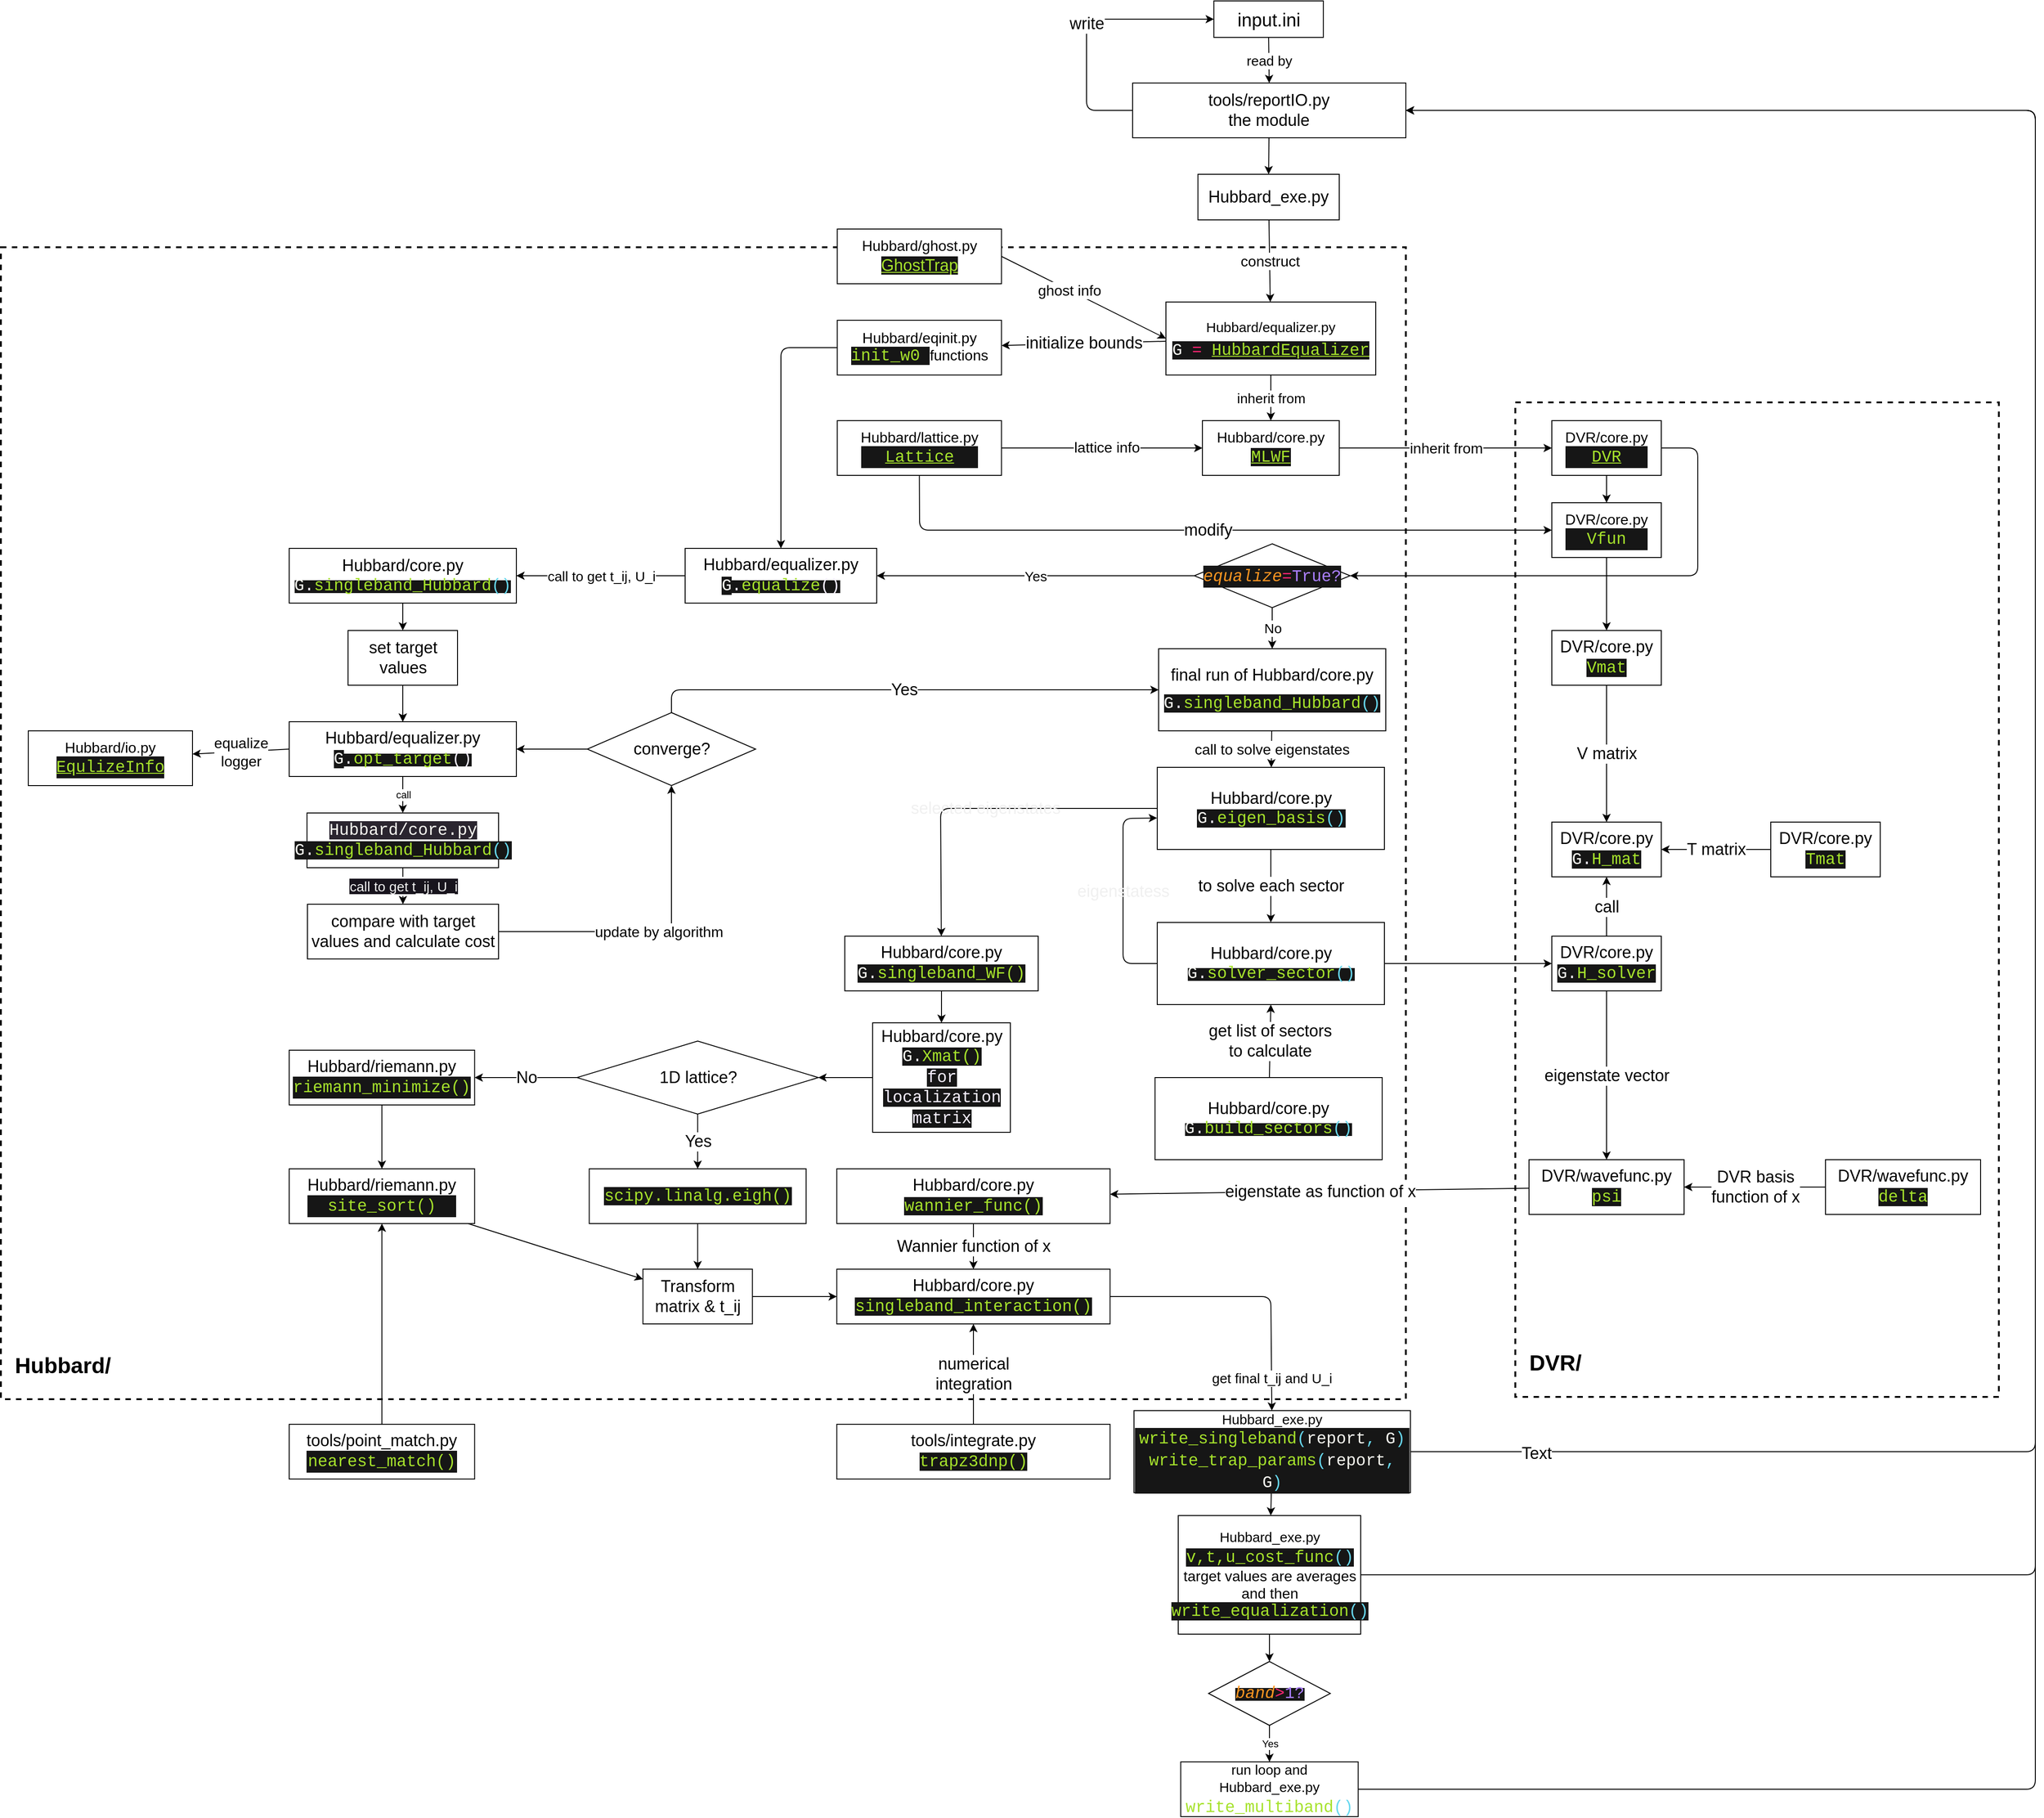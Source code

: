 <mxfile>
    <diagram id="IjS8FuJxX2mvH53jyDNn" name="Page-1">
        <mxGraphModel dx="5030" dy="3940" grid="1" gridSize="10" guides="1" tooltips="1" connect="1" arrows="1" fold="1" page="1" pageScale="1" pageWidth="850" pageHeight="1100" math="0" shadow="0">
            <root>
                <mxCell id="0"/>
                <mxCell id="1" parent="0"/>
                <mxCell id="89" value="&lt;p style=&quot;line-height: 0%;&quot;&gt;&lt;/p&gt;&lt;h2&gt;&amp;nbsp; DVR/&lt;/h2&gt;&lt;p&gt;&lt;/p&gt;" style="rounded=0;whiteSpace=wrap;html=1;fontSize=16;strokeWidth=2;dashed=1;align=left;verticalAlign=bottom;" parent="1" vertex="1">
                    <mxGeometry x="670" y="70" width="530" height="1090" as="geometry"/>
                </mxCell>
                <mxCell id="31" value="&lt;p style=&quot;line-height: 0%;&quot;&gt;&lt;/p&gt;&lt;h2&gt;&amp;nbsp; Hubbard/&lt;/h2&gt;&lt;p&gt;&lt;/p&gt;" style="rounded=0;whiteSpace=wrap;html=1;fontSize=16;strokeWidth=2;dashed=1;align=left;verticalAlign=bottom;" parent="1" vertex="1">
                    <mxGeometry x="-990" y="-100" width="1540" height="1262.5" as="geometry"/>
                </mxCell>
                <mxCell id="2" value="&lt;font style=&quot;font-size: 20px;&quot;&gt;input.ini&lt;/font&gt;" style="rounded=0;whiteSpace=wrap;html=1;" parent="1" vertex="1">
                    <mxGeometry x="339.57" y="-370" width="120" height="40" as="geometry"/>
                </mxCell>
                <mxCell id="7" value="read by" style="edgeStyle=none;html=1;fontSize=15;exitX=0.5;exitY=1;exitDx=0;exitDy=0;entryX=0.5;entryY=0;entryDx=0;entryDy=0;" parent="1" source="2" target="146" edge="1">
                    <mxGeometry relative="1" as="geometry">
                        <mxPoint x="413.5" y="40" as="sourcePoint"/>
                        <Array as="points"/>
                    </mxGeometry>
                </mxCell>
                <mxCell id="11" value="inherit from" style="edgeStyle=none;html=1;fontSize=15;entryX=0.5;entryY=0;entryDx=0;entryDy=0;" parent="1" source="6" target="48" edge="1">
                    <mxGeometry relative="1" as="geometry"/>
                </mxCell>
                <mxCell id="62" value="initialize bounds" style="edgeStyle=none;html=1;fontSize=18;" parent="1" source="6" target="60" edge="1">
                    <mxGeometry relative="1" as="geometry"/>
                </mxCell>
                <mxCell id="6" value="&lt;div style=&quot;line-height: 24px;&quot;&gt;&lt;span style=&quot;font-size: 15px;&quot;&gt;Hubbard/equalizer.py&lt;/span&gt;&lt;/div&gt;&lt;div style=&quot;font-family: Consolas, &amp;quot;Courier New&amp;quot;, monospace; font-size: 18px; line-height: 24px;&quot;&gt;&lt;span style=&quot;background-color: rgb(22, 22, 22);&quot;&gt;&lt;span style=&quot;color: rgb(248, 248, 242);&quot;&gt;G&lt;/span&gt;&amp;nbsp;&lt;span style=&quot;color: rgb(249, 36, 114);&quot;&gt;=&lt;/span&gt;&lt;font style=&quot;&quot; color=&quot;#f7f1ff&quot;&gt;&amp;nbsp;&lt;/font&gt;&lt;span style=&quot;text-decoration-line: underline; color: rgb(166, 226, 44);&quot;&gt;HubbardEqualizer&lt;/span&gt;&lt;/span&gt;&lt;br&gt;&lt;/div&gt;" style="rounded=0;whiteSpace=wrap;html=1;" parent="1" vertex="1">
                    <mxGeometry x="287" y="-40" width="230" height="80" as="geometry"/>
                </mxCell>
                <mxCell id="13" value="Yes" style="edgeStyle=none;html=1;fontSize=15;" parent="1" source="10" target="12" edge="1">
                    <mxGeometry relative="1" as="geometry"/>
                </mxCell>
                <mxCell id="16" value="No" style="edgeStyle=none;html=1;exitX=0.5;exitY=1;exitDx=0;exitDy=0;fontSize=15;entryX=0.5;entryY=0;entryDx=0;entryDy=0;" parent="1" source="10" target="17" edge="1">
                    <mxGeometry relative="1" as="geometry">
                        <mxPoint x="495" y="485" as="targetPoint"/>
                        <Array as="points"/>
                    </mxGeometry>
                </mxCell>
                <mxCell id="10" value="&lt;div style=&quot;color: rgb(247, 241, 255); background-color: rgb(22, 22, 22); font-family: Consolas, &amp;quot;Courier New&amp;quot;, monospace; font-size: 18px; line-height: 24px;&quot;&gt;&lt;span style=&quot;color: #fd9621;font-style: italic;&quot;&gt;equalize&lt;/span&gt;&lt;span style=&quot;color: #f92472;&quot;&gt;=&lt;/span&gt;&lt;span style=&quot;color: #ac80ff;&quot;&gt;True?&lt;/span&gt;&lt;/div&gt;" style="rhombus;whiteSpace=wrap;html=1;rounded=0;" parent="1" vertex="1">
                    <mxGeometry x="318.13" y="225" width="170.75" height="70" as="geometry"/>
                </mxCell>
                <mxCell id="12" value="&lt;span style=&quot;font-size: 18px;&quot;&gt;Hubbard/equalizer.py&lt;br&gt;&lt;font style=&quot;color: rgb(248, 248, 242); background-color: rgb(22, 22, 22);&quot; face=&quot;Consolas, Courier New, monospace&quot;&gt;G&lt;/font&gt;&lt;/span&gt;&lt;span style=&quot;background-color: rgb(22, 22, 22);&quot;&gt;&lt;span style=&quot;color: rgb(247, 241, 255); font-family: Consolas, &amp;quot;Courier New&amp;quot;, monospace; font-size: 18px;&quot;&gt;.&lt;/span&gt;&lt;span style=&quot;font-family: Consolas, &amp;quot;Courier New&amp;quot;, monospace; font-size: 18px; color: rgb(166, 226, 44);&quot;&gt;equalize&lt;/span&gt;&lt;span style=&quot;color: rgb(247, 241, 255); font-family: Consolas, &amp;quot;Courier New&amp;quot;, monospace; font-size: 18px;&quot;&gt;()&lt;/span&gt;&lt;/span&gt;&lt;span style=&quot;color: rgb(247, 241, 255); font-family: Consolas, &amp;quot;Courier New&amp;quot;, monospace; font-size: 18px; background-color: rgb(22, 22, 22);&quot;&gt;&lt;br&gt;&lt;/span&gt;" style="whiteSpace=wrap;html=1;rounded=0;" parent="1" vertex="1">
                    <mxGeometry x="-240" y="230" width="210" height="60" as="geometry"/>
                </mxCell>
                <mxCell id="18" value="call to get t_ij, U_i" style="edgeStyle=none;html=1;fontSize=15;exitX=0;exitY=0.5;exitDx=0;exitDy=0;entryX=1;entryY=0.5;entryDx=0;entryDy=0;" parent="1" source="12" target="61" edge="1">
                    <mxGeometry relative="1" as="geometry">
                        <mxPoint x="405" y="515" as="sourcePoint"/>
                        <Array as="points"/>
                        <mxPoint x="-160" y="360" as="targetPoint"/>
                    </mxGeometry>
                </mxCell>
                <mxCell id="21" value="get final t_ij and U_i" style="edgeStyle=none;html=1;fontSize=15;exitX=1;exitY=0.5;exitDx=0;exitDy=0;" parent="1" source="130" target="20" edge="1">
                    <mxGeometry x="0.758" relative="1" as="geometry">
                        <mxPoint x="402.49" y="1100" as="sourcePoint"/>
                        <Array as="points">
                            <mxPoint x="402" y="1050"/>
                        </Array>
                        <mxPoint as="offset"/>
                    </mxGeometry>
                </mxCell>
                <mxCell id="76" value="call to solve eigenstates" style="edgeStyle=none;html=1;fontSize=16;" parent="1" source="17" target="75" edge="1">
                    <mxGeometry relative="1" as="geometry"/>
                </mxCell>
                <mxCell id="17" value="&lt;p style=&quot;line-height: 140%;&quot;&gt;&lt;span style=&quot;font-size: 18px;&quot;&gt;final run of&amp;nbsp;&lt;/span&gt;&lt;span style=&quot;font-size: 18px;&quot;&gt;Hubbard/core.py&lt;/span&gt;&lt;/p&gt;&lt;p style=&quot;line-height: 140%;&quot;&gt;&lt;span style=&quot;background-color: rgb(22, 22, 22); font-family: Consolas, &amp;quot;Courier New&amp;quot;, monospace; font-size: 18px; color: rgb(248, 248, 242);&quot;&gt;G&lt;/span&gt;&lt;span style=&quot;background-color: rgb(22, 22, 22); color: rgb(247, 241, 255); font-family: Consolas, &amp;quot;Courier New&amp;quot;, monospace; font-size: 18px;&quot;&gt;.&lt;/span&gt;&lt;span style=&quot;background-color: rgb(22, 22, 22); font-family: Consolas, &amp;quot;Courier New&amp;quot;, monospace; font-size: 18px; color: rgb(166, 226, 44);&quot;&gt;singleband_Hubbard&lt;/span&gt;&lt;span style=&quot;background-color: rgb(22, 22, 22); font-family: Consolas, &amp;quot;Courier New&amp;quot;, monospace; font-size: 18px; color: rgb(103, 216, 239);&quot;&gt;()&lt;/span&gt;&lt;/p&gt;" style="whiteSpace=wrap;html=1;rounded=0;" parent="1" vertex="1">
                    <mxGeometry x="279" y="340" width="249" height="90" as="geometry"/>
                </mxCell>
                <mxCell id="23" value="" style="edgeStyle=none;html=1;fontSize=15;" parent="1" source="20" target="22" edge="1">
                    <mxGeometry relative="1" as="geometry"/>
                </mxCell>
                <mxCell id="28" style="edgeStyle=none;html=1;entryX=1;entryY=0.5;entryDx=0;entryDy=0;" parent="1" source="20" target="146" edge="1">
                    <mxGeometry relative="1" as="geometry">
                        <mxPoint x="640" y="40" as="targetPoint"/>
                        <Array as="points">
                            <mxPoint x="1240" y="1220"/>
                            <mxPoint x="1240" y="-250"/>
                        </Array>
                    </mxGeometry>
                </mxCell>
                <mxCell id="145" value="Text" style="edgeLabel;html=1;align=center;verticalAlign=middle;resizable=0;points=[];fontSize=18;" parent="28" vertex="1" connectable="0">
                    <mxGeometry x="-0.903" y="-2" relative="1" as="geometry">
                        <mxPoint as="offset"/>
                    </mxGeometry>
                </mxCell>
                <mxCell id="20" value="&lt;span style=&quot;font-size: 15px;&quot;&gt;Hubbard_exe.py&lt;/span&gt;&lt;div style=&quot;color: rgb(247, 241, 255); background-color: rgb(22, 22, 22); font-family: Consolas, &amp;quot;Courier New&amp;quot;, monospace; font-size: 18px; line-height: 24px;&quot;&gt;&lt;span style=&quot;color: #a6e22c;&quot;&gt;write_singleband&lt;/span&gt;&lt;span style=&quot;color: #67d8ef;&quot;&gt;(&lt;/span&gt;&lt;span style=&quot;color: #f8f8f2;&quot;&gt;report&lt;/span&gt;&lt;span style=&quot;color: #67d8ef;&quot;&gt;, &lt;/span&gt;&lt;span style=&quot;color: #f8f8f2;&quot;&gt;G&lt;/span&gt;&lt;span style=&quot;color: #67d8ef;&quot;&gt;)&lt;/span&gt;&lt;/div&gt;&lt;div style=&quot;color: rgb(247, 241, 255); background-color: rgb(22, 22, 22); font-family: Consolas, &amp;quot;Courier New&amp;quot;, monospace; font-size: 18px; line-height: 24px;&quot;&gt;&lt;div style=&quot;line-height: 24px;&quot;&gt;&lt;span style=&quot;color: #a6e22c;&quot;&gt;write_trap_params&lt;/span&gt;&lt;span style=&quot;color: #67d8ef;&quot;&gt;(&lt;/span&gt;&lt;span style=&quot;color: #f8f8f2;&quot;&gt;report&lt;/span&gt;&lt;span style=&quot;color: #67d8ef;&quot;&gt;, &lt;/span&gt;&lt;span style=&quot;color: #f8f8f2;&quot;&gt;G&lt;/span&gt;&lt;span style=&quot;color: #67d8ef;&quot;&gt;)&lt;/span&gt;&lt;/div&gt;&lt;/div&gt;" style="whiteSpace=wrap;html=1;rounded=0;" parent="1" vertex="1">
                    <mxGeometry x="252.01" y="1175" width="303" height="90" as="geometry"/>
                </mxCell>
                <mxCell id="25" value="" style="edgeStyle=none;html=1;fontSize=16;entryX=0.5;entryY=0;entryDx=0;entryDy=0;" parent="1" source="22" target="36" edge="1">
                    <mxGeometry relative="1" as="geometry">
                        <mxPoint x="401.559" y="1380" as="targetPoint"/>
                    </mxGeometry>
                </mxCell>
                <mxCell id="22" value="&lt;span style=&quot;font-size: 15px;&quot;&gt;Hubbard_exe.py&lt;/span&gt;&lt;span style=&quot;background-color: rgb(22, 22, 22); font-family: Consolas, &amp;quot;Courier New&amp;quot;, monospace; font-size: 18px; color: rgb(166, 226, 44);&quot;&gt;&lt;br&gt;v,t,u_cost_func&lt;/span&gt;&lt;span style=&quot;background-color: rgb(22, 22, 22); font-family: Consolas, &amp;quot;Courier New&amp;quot;, monospace; font-size: 18px; color: rgb(103, 216, 239);&quot;&gt;()&lt;/span&gt;&lt;br&gt;&lt;font style=&quot;font-size: 16px;&quot;&gt;target values are averages&lt;br&gt;and then&lt;br&gt;&lt;span style=&quot;color: rgb(166, 226, 44); font-family: Consolas, &amp;quot;Courier New&amp;quot;, monospace; font-size: 18px; background-color: rgb(22, 22, 22);&quot;&gt;write_equalization&lt;/span&gt;&lt;span style=&quot;color: rgb(103, 216, 239); font-family: Consolas, &amp;quot;Courier New&amp;quot;, monospace; font-size: 18px; background-color: rgb(22, 22, 22);&quot;&gt;()&lt;/span&gt;&lt;br&gt;&lt;/font&gt;" style="whiteSpace=wrap;html=1;rounded=0;" parent="1" vertex="1">
                    <mxGeometry x="300.5" y="1290" width="200" height="130" as="geometry"/>
                </mxCell>
                <mxCell id="29" style="edgeStyle=none;html=1;entryX=1;entryY=0.5;entryDx=0;entryDy=0;exitX=1;exitY=0.5;exitDx=0;exitDy=0;" parent="1" source="22" target="146" edge="1">
                    <mxGeometry relative="1" as="geometry">
                        <mxPoint x="640" y="90" as="targetPoint"/>
                        <Array as="points">
                            <mxPoint x="1240" y="1355"/>
                            <mxPoint x="1240" y="-250"/>
                        </Array>
                        <mxPoint x="519.5" y="645" as="sourcePoint"/>
                    </mxGeometry>
                </mxCell>
                <mxCell id="30" style="edgeStyle=none;html=1;exitX=1;exitY=0.5;exitDx=0;exitDy=0;entryX=1;entryY=0.5;entryDx=0;entryDy=0;" parent="1" source="26" target="146" edge="1">
                    <mxGeometry relative="1" as="geometry">
                        <mxPoint x="640" y="90" as="targetPoint"/>
                        <Array as="points">
                            <mxPoint x="1240" y="1590"/>
                            <mxPoint x="1240" y="-250"/>
                        </Array>
                    </mxGeometry>
                </mxCell>
                <mxCell id="26" value="&lt;span style=&quot;font-size: 15px;&quot;&gt;run loop and&lt;br&gt;Hubbard_exe.py&lt;/span&gt;&lt;span style=&quot;color: rgb(166, 226, 44); background-color: rgb(22, 22, 22); font-family: Consolas, &amp;quot;Courier New&amp;quot;, monospace; font-size: 18px;&quot;&gt;&lt;br&gt;&lt;/span&gt;&lt;span style=&quot;font-family: Consolas, &amp;quot;Courier New&amp;quot;, monospace; font-size: 18px; color: rgb(166, 226, 44);&quot;&gt;write_multiband&lt;/span&gt;&lt;span style=&quot;font-family: Consolas, &amp;quot;Courier New&amp;quot;, monospace; font-size: 18px; color: rgb(103, 216, 239);&quot;&gt;(&lt;/span&gt;&lt;span style=&quot;font-family: Consolas, &amp;quot;Courier New&amp;quot;, monospace; font-size: 18px; color: rgb(103, 216, 239);&quot;&gt;)&lt;/span&gt;" style="whiteSpace=wrap;html=1;rounded=0;" parent="1" vertex="1">
                    <mxGeometry x="303.25" y="1560" width="194.5" height="60" as="geometry"/>
                </mxCell>
                <mxCell id="37" value="Yes" style="edgeStyle=none;html=1;" parent="1" source="36" target="26" edge="1">
                    <mxGeometry relative="1" as="geometry"/>
                </mxCell>
                <mxCell id="36" value="&lt;span style=&quot;background-color: rgb(22, 22, 22);&quot;&gt;&lt;span style=&quot;color: rgb(253, 150, 33); font-style: italic; font-family: Consolas, &amp;quot;Courier New&amp;quot;, monospace; font-size: 18px;&quot;&gt;band&lt;/span&gt;&lt;span style=&quot;font-family: Consolas, &amp;quot;Courier New&amp;quot;, monospace; font-size: 18px; color: rgb(249, 36, 114);&quot;&gt;&amp;gt;&lt;/span&gt;&lt;span style=&quot;font-family: Consolas, &amp;quot;Courier New&amp;quot;, monospace; font-size: 18px; color: rgb(172, 128, 255);&quot;&gt;1?&lt;/span&gt;&lt;/span&gt;" style="rhombus;whiteSpace=wrap;html=1;" parent="1" vertex="1">
                    <mxGeometry x="333.75" y="1450" width="133.5" height="70" as="geometry"/>
                </mxCell>
                <mxCell id="43" value="call" style="edgeStyle=none;html=1;" parent="1" source="40" target="42" edge="1">
                    <mxGeometry relative="1" as="geometry"/>
                </mxCell>
                <mxCell id="40" value="&lt;font style=&quot;font-size: 18px;&quot;&gt;Hubbard/equalizer&lt;/font&gt;&lt;span style=&quot;font-size: 18px;&quot;&gt;&lt;font style=&quot;font-size: 18px;&quot;&gt;.py&lt;br&gt;&lt;/font&gt;&lt;span style=&quot;color: rgb(248, 248, 242); font-family: Consolas, &amp;quot;Courier New&amp;quot;, monospace; font-size: 18px; background-color: rgb(22, 22, 22);&quot;&gt;G&lt;/span&gt;&lt;/span&gt;&lt;span style=&quot;background-color: rgb(22, 22, 22);&quot;&gt;&lt;span style=&quot;color: rgb(247, 241, 255); font-family: Consolas, &amp;quot;Courier New&amp;quot;, monospace; font-size: 18px;&quot;&gt;.&lt;/span&gt;&lt;span style=&quot;color: rgb(166, 226, 44); font-family: Consolas, &amp;quot;Courier New&amp;quot;, monospace; font-size: 18px;&quot;&gt;opt_target&lt;/span&gt;&lt;span style=&quot;color: rgb(247, 241, 255); font-family: Consolas, &amp;quot;Courier New&amp;quot;, monospace; font-size: 18px;&quot;&gt;()&lt;/span&gt;&lt;/span&gt;&lt;span style=&quot;color: rgb(248, 248, 242); font-family: Consolas, &amp;quot;Courier New&amp;quot;, monospace; font-size: 18px;&quot;&gt;&lt;br&gt;&lt;/span&gt;" style="whiteSpace=wrap;html=1;rounded=0;" parent="1" vertex="1">
                    <mxGeometry x="-674" y="420" width="249" height="60" as="geometry"/>
                </mxCell>
                <mxCell id="44" value="No" style="edgeStyle=none;html=1;entryX=1;entryY=0.5;entryDx=0;entryDy=0;exitX=0;exitY=0.5;exitDx=0;exitDy=0;" parent="1" source="45" target="40" edge="1">
                    <mxGeometry relative="1" as="geometry">
                        <Array as="points">
                            <mxPoint x="-165" y="450"/>
                            <mxPoint x="-370" y="450"/>
                        </Array>
                    </mxGeometry>
                </mxCell>
                <mxCell id="46" value="&lt;font style=&quot;font-size: 16px;&quot;&gt;update by algorithm&lt;/font&gt;" style="edgeStyle=none;html=1;exitX=1;exitY=0.5;exitDx=0;exitDy=0;" parent="1" source="68" target="45" edge="1">
                    <mxGeometry relative="1" as="geometry">
                        <mxPoint x="-544" y="650" as="sourcePoint"/>
                        <Array as="points">
                            <mxPoint x="-255" y="650"/>
                        </Array>
                    </mxGeometry>
                </mxCell>
                <mxCell id="70" value="&lt;span style=&quot;color: rgb(240, 240, 240); font-family: Helvetica; font-size: 15px; font-style: normal; font-variant-ligatures: normal; font-variant-caps: normal; font-weight: 400; letter-spacing: normal; orphans: 2; text-align: center; text-indent: 0px; text-transform: none; widows: 2; word-spacing: 0px; -webkit-text-stroke-width: 0px; background-color: rgb(24, 20, 29); text-decoration-thickness: initial; text-decoration-style: initial; text-decoration-color: initial; float: none; display: inline !important;&quot;&gt;call to get t_ij, U_i&lt;/span&gt;" style="edgeStyle=none;html=1;fontSize=18;" parent="1" source="42" target="68" edge="1">
                    <mxGeometry relative="1" as="geometry"/>
                </mxCell>
                <mxCell id="42" value="&lt;span style=&quot;border-color: rgb(0, 0, 0); font-style: normal; font-variant-ligatures: normal; font-variant-caps: normal; font-weight: 400; letter-spacing: normal; orphans: 2; text-align: center; text-indent: 0px; text-transform: none; widows: 2; word-spacing: 0px; -webkit-text-stroke-width: 0px; background-color: rgb(42, 37, 47); text-decoration-thickness: initial; text-decoration-style: initial; text-decoration-color: initial; color: rgb(248, 248, 242); font-family: Consolas, &amp;quot;Courier New&amp;quot;, monospace; font-size: 18px;&quot;&gt;Hubbard/core.py&lt;/span&gt;&lt;br style=&quot;border-color: rgb(0, 0, 0); font-style: normal; font-variant-ligatures: normal; font-variant-caps: normal; font-weight: 400; letter-spacing: normal; orphans: 2; text-align: center; text-indent: 0px; text-transform: none; widows: 2; word-spacing: 0px; -webkit-text-stroke-width: 0px; background-color: rgb(42, 37, 47); text-decoration-thickness: initial; text-decoration-style: initial; text-decoration-color: initial; color: rgb(248, 248, 242); font-family: Consolas, &amp;quot;Courier New&amp;quot;, monospace; font-size: 18px;&quot;&gt;&lt;span style=&quot;border-color: rgb(0, 0, 0); font-style: normal; font-variant-ligatures: normal; font-variant-caps: normal; font-weight: 400; letter-spacing: normal; orphans: 2; text-align: center; text-indent: 0px; text-transform: none; widows: 2; word-spacing: 0px; -webkit-text-stroke-width: 0px; text-decoration-thickness: initial; text-decoration-style: initial; text-decoration-color: initial; background-color: rgb(22, 22, 22); font-family: Consolas, &amp;quot;Courier New&amp;quot;, monospace; font-size: 18px; color: rgb(248, 248, 242);&quot;&gt;G&lt;/span&gt;&lt;span style=&quot;border-color: rgb(0, 0, 0); font-style: normal; font-variant-ligatures: normal; font-variant-caps: normal; font-weight: 400; letter-spacing: normal; orphans: 2; text-align: center; text-indent: 0px; text-transform: none; widows: 2; word-spacing: 0px; -webkit-text-stroke-width: 0px; text-decoration-thickness: initial; text-decoration-style: initial; text-decoration-color: initial; background-color: rgb(22, 22, 22); color: rgb(247, 241, 255); font-family: Consolas, &amp;quot;Courier New&amp;quot;, monospace; font-size: 18px;&quot;&gt;.&lt;/span&gt;&lt;span style=&quot;border-color: rgb(0, 0, 0); font-style: normal; font-variant-ligatures: normal; font-variant-caps: normal; font-weight: 400; letter-spacing: normal; orphans: 2; text-align: center; text-indent: 0px; text-transform: none; widows: 2; word-spacing: 0px; -webkit-text-stroke-width: 0px; text-decoration-thickness: initial; text-decoration-style: initial; text-decoration-color: initial; background-color: rgb(22, 22, 22); font-family: Consolas, &amp;quot;Courier New&amp;quot;, monospace; font-size: 18px; color: rgb(166, 226, 44);&quot;&gt;singleband_Hubbard&lt;/span&gt;&lt;span style=&quot;border-color: rgb(0, 0, 0); font-style: normal; font-variant-ligatures: normal; font-variant-caps: normal; font-weight: 400; letter-spacing: normal; orphans: 2; text-align: center; text-indent: 0px; text-transform: none; widows: 2; word-spacing: 0px; -webkit-text-stroke-width: 0px; text-decoration-thickness: initial; text-decoration-style: initial; text-decoration-color: initial; background-color: rgb(22, 22, 22); font-family: Consolas, &amp;quot;Courier New&amp;quot;, monospace; font-size: 18px; color: rgb(103, 216, 239);&quot;&gt;()&lt;/span&gt;" style="whiteSpace=wrap;html=1;rounded=0;" parent="1" vertex="1">
                    <mxGeometry x="-654.5" y="520" width="210" height="60" as="geometry"/>
                </mxCell>
                <mxCell id="47" value="Yes" style="edgeStyle=none;html=1;exitX=0.5;exitY=0;exitDx=0;exitDy=0;fontSize=18;entryX=0;entryY=0.5;entryDx=0;entryDy=0;" parent="1" source="45" target="17" edge="1">
                    <mxGeometry relative="1" as="geometry">
                        <mxPoint x="270" y="360" as="targetPoint"/>
                        <Array as="points">
                            <mxPoint x="-255" y="385"/>
                        </Array>
                    </mxGeometry>
                </mxCell>
                <mxCell id="45" value="&lt;font style=&quot;font-size: 18px;&quot;&gt;converge?&lt;/font&gt;" style="rhombus;whiteSpace=wrap;html=1;rounded=0;fontSize=18;" parent="1" vertex="1">
                    <mxGeometry x="-347.25" y="410" width="184.5" height="80" as="geometry"/>
                </mxCell>
                <mxCell id="74" value="inherit from" style="edgeStyle=none;html=1;fontSize=16;" parent="1" source="48" target="73" edge="1">
                    <mxGeometry relative="1" as="geometry"/>
                </mxCell>
                <mxCell id="48" value="Hubbard/core.py&lt;br&gt;&lt;div style=&quot;color: rgb(247, 241, 255); font-family: Consolas, &amp;quot;Courier New&amp;quot;, monospace; font-size: 18px; line-height: 24px;&quot;&gt;&lt;span style=&quot;color: rgb(166, 226, 44); text-decoration-line: underline; background-color: rgb(22, 22, 22);&quot;&gt;MLWF&lt;/span&gt;&lt;/div&gt;" style="rounded=0;whiteSpace=wrap;html=1;fontSize=16;" parent="1" vertex="1">
                    <mxGeometry x="327" y="90" width="150" height="60" as="geometry"/>
                </mxCell>
                <mxCell id="53" value="ghost info" style="edgeStyle=none;html=1;fontSize=16;entryX=0;entryY=0.5;entryDx=0;entryDy=0;exitX=1;exitY=0.5;exitDx=0;exitDy=0;" parent="1" source="55" target="6" edge="1">
                    <mxGeometry x="-0.175" relative="1" as="geometry">
                        <mxPoint x="-40" y="49.231" as="sourcePoint"/>
                        <mxPoint as="offset"/>
                    </mxGeometry>
                </mxCell>
                <mxCell id="54" value="equalize&lt;br&gt;logger" style="edgeStyle=none;html=1;fontSize=16;exitX=0;exitY=0.5;exitDx=0;exitDy=0;" parent="1" source="40" target="56" edge="1">
                    <mxGeometry relative="1" as="geometry">
                        <mxPoint x="-420" y="190.385" as="sourcePoint"/>
                    </mxGeometry>
                </mxCell>
                <mxCell id="55" value="&lt;font style=&quot;font-size: 16px;&quot;&gt;Hubbard/ghost.py&lt;br&gt;&lt;div style=&quot;font-size: 18px; line-height: 24px;&quot;&gt;&lt;div style=&quot;line-height: 24px;&quot;&gt;&lt;span style=&quot;color: rgb(166, 226, 44); text-decoration-line: underline; background-color: rgb(22, 22, 22);&quot;&gt;GhostTrap&lt;/span&gt;&lt;/div&gt;&lt;/div&gt;&lt;/font&gt;" style="rounded=0;whiteSpace=wrap;html=1;verticalAlign=middle;align=center;" parent="1" vertex="1">
                    <mxGeometry x="-73.25" y="-120" width="180" height="60" as="geometry"/>
                </mxCell>
                <mxCell id="56" value="&lt;font style=&quot;font-size: 16px;&quot;&gt;Hubbard/io.py&lt;br&gt;&lt;div style=&quot;color: rgb(247, 241, 255); background-color: rgb(22, 22, 22); font-family: Consolas, &amp;quot;Courier New&amp;quot;, monospace; font-size: 18px; line-height: 24px;&quot;&gt;&lt;div style=&quot;line-height: 24px;&quot;&gt;&lt;span style=&quot;color: rgb(166, 226, 44); text-decoration-line: underline;&quot;&gt;EqulizeInfo&lt;/span&gt;&lt;/div&gt;&lt;/div&gt;&lt;/font&gt;" style="rounded=0;whiteSpace=wrap;html=1;" parent="1" vertex="1">
                    <mxGeometry x="-960" y="430" width="180" height="60" as="geometry"/>
                </mxCell>
                <mxCell id="57" value="lattice info" style="edgeStyle=none;html=1;exitX=1;exitY=0.5;exitDx=0;exitDy=0;entryX=0;entryY=0.5;entryDx=0;entryDy=0;fontSize=16;" parent="1" source="58" target="48" edge="1">
                    <mxGeometry x="0.05" y="1" relative="1" as="geometry">
                        <mxPoint x="-170" y="100" as="sourcePoint"/>
                        <mxPoint as="offset"/>
                    </mxGeometry>
                </mxCell>
                <mxCell id="81" value="modify" style="edgeStyle=none;html=1;exitX=0.5;exitY=1;exitDx=0;exitDy=0;entryX=0;entryY=0.5;entryDx=0;entryDy=0;fontSize=18;" parent="1" source="58" target="82" edge="1">
                    <mxGeometry relative="1" as="geometry">
                        <Array as="points">
                            <mxPoint x="17" y="210"/>
                        </Array>
                    </mxGeometry>
                </mxCell>
                <mxCell id="58" value="&lt;font style=&quot;font-size: 16px;&quot;&gt;Hubbard/lattice.py&lt;br&gt;&lt;div style=&quot;color: rgb(247, 241, 255); background-color: rgb(22, 22, 22); font-family: Consolas, &amp;quot;Courier New&amp;quot;, monospace; font-size: 18px; line-height: 24px;&quot;&gt;&lt;span style=&quot;color: rgb(166, 226, 44); text-decoration-line: underline;&quot;&gt;Lattice&lt;/span&gt;&lt;/div&gt;&lt;/font&gt;" style="rounded=0;whiteSpace=wrap;html=1;" parent="1" vertex="1">
                    <mxGeometry x="-73.25" y="90" width="180" height="60" as="geometry"/>
                </mxCell>
                <mxCell id="63" style="edgeStyle=none;html=1;fontSize=18;" parent="1" source="60" target="12" edge="1">
                    <mxGeometry relative="1" as="geometry">
                        <Array as="points">
                            <mxPoint x="-135" y="10"/>
                        </Array>
                    </mxGeometry>
                </mxCell>
                <mxCell id="60" value="&lt;font style=&quot;font-size: 16px;&quot;&gt;Hubbard/eqinit.py&lt;br&gt;&lt;span style=&quot;color: rgb(166, 226, 44); background-color: rgb(22, 22, 22); font-family: Consolas, &amp;quot;Courier New&amp;quot;, monospace; font-size: 18px;&quot;&gt;init_w0&amp;nbsp;&lt;/span&gt;functions&lt;br&gt;&lt;/font&gt;" style="rounded=0;whiteSpace=wrap;html=1;" parent="1" vertex="1">
                    <mxGeometry x="-73.25" y="-20" width="180" height="60" as="geometry"/>
                </mxCell>
                <mxCell id="65" value="" style="edgeStyle=none;html=1;fontSize=18;" parent="1" source="61" target="64" edge="1">
                    <mxGeometry relative="1" as="geometry"/>
                </mxCell>
                <mxCell id="61" value="&lt;span style=&quot;font-size: 18px;&quot;&gt;Hubbard/core.py&lt;/span&gt;&lt;br style=&quot;font-size: 18px;&quot;&gt;&lt;span style=&quot;background-color: rgb(22, 22, 22);&quot;&gt;&lt;span style=&quot;font-family: Consolas, &amp;quot;Courier New&amp;quot;, monospace; font-size: 18px; color: rgb(248, 248, 242);&quot;&gt;G&lt;/span&gt;&lt;span style=&quot;color: rgb(247, 241, 255); font-family: Consolas, &amp;quot;Courier New&amp;quot;, monospace; font-size: 18px;&quot;&gt;.&lt;/span&gt;&lt;span style=&quot;font-family: Consolas, &amp;quot;Courier New&amp;quot;, monospace; font-size: 18px; color: rgb(166, 226, 44);&quot;&gt;singleband_Hubbard&lt;/span&gt;&lt;span style=&quot;font-family: Consolas, &amp;quot;Courier New&amp;quot;, monospace; font-size: 18px; color: rgb(103, 216, 239);&quot;&gt;()&lt;/span&gt;&lt;/span&gt;" style="whiteSpace=wrap;html=1;rounded=0;" parent="1" vertex="1">
                    <mxGeometry x="-674" y="230" width="249" height="60" as="geometry"/>
                </mxCell>
                <mxCell id="66" value="" style="edgeStyle=none;html=1;fontSize=18;" parent="1" source="64" target="40" edge="1">
                    <mxGeometry relative="1" as="geometry"/>
                </mxCell>
                <mxCell id="67" value="" style="edgeStyle=none;html=1;fontSize=18;" parent="1" source="64" target="40" edge="1">
                    <mxGeometry relative="1" as="geometry"/>
                </mxCell>
                <mxCell id="64" value="&lt;font style=&quot;font-size: 18px;&quot;&gt;set target values&lt;/font&gt;" style="whiteSpace=wrap;html=1;rounded=0;" parent="1" vertex="1">
                    <mxGeometry x="-609.5" y="320" width="120" height="60" as="geometry"/>
                </mxCell>
                <mxCell id="68" value="compare with target values and calculate cost" style="rounded=0;whiteSpace=wrap;html=1;fontSize=18;" parent="1" vertex="1">
                    <mxGeometry x="-654" y="620" width="209.5" height="60" as="geometry"/>
                </mxCell>
                <mxCell id="80" style="edgeStyle=none;html=1;entryX=1;entryY=0.5;entryDx=0;entryDy=0;fontSize=18;" parent="1" source="73" target="10" edge="1">
                    <mxGeometry relative="1" as="geometry">
                        <Array as="points">
                            <mxPoint x="870" y="120"/>
                            <mxPoint x="870" y="260"/>
                        </Array>
                    </mxGeometry>
                </mxCell>
                <mxCell id="83" value="" style="edgeStyle=none;html=1;fontSize=18;" parent="1" source="73" target="82" edge="1">
                    <mxGeometry relative="1" as="geometry"/>
                </mxCell>
                <mxCell id="73" value="DVR/core.py&lt;br&gt;&lt;div style=&quot;color: rgb(247, 241, 255); background-color: rgb(22, 22, 22); font-family: Consolas, &amp;quot;Courier New&amp;quot;, monospace; font-size: 18px; line-height: 24px;&quot;&gt;&lt;span style=&quot;color: rgb(166, 226, 44); text-decoration-line: underline;&quot;&gt;DVR&lt;/span&gt;&lt;/div&gt;" style="whiteSpace=wrap;html=1;fontSize=16;rounded=0;" parent="1" vertex="1">
                    <mxGeometry x="710" y="90" width="120" height="60" as="geometry"/>
                </mxCell>
                <mxCell id="96" value="to solve each sector" style="edgeStyle=none;html=1;fontSize=18;" parent="1" source="75" target="95" edge="1">
                    <mxGeometry relative="1" as="geometry"/>
                </mxCell>
                <mxCell id="154" value="&lt;font style=&quot;font-size: 18px;&quot;&gt;selected eigenstates&lt;/font&gt;" style="edgeStyle=none;html=1;labelBackgroundColor=none;fontFamily=Helvetica;fontSize=18;fontColor=#F0F0F0;" edge="1" parent="1" source="75" target="107">
                    <mxGeometry relative="1" as="geometry">
                        <mxPoint x="133" y="515" as="targetPoint"/>
                        <Array as="points">
                            <mxPoint x="40" y="515"/>
                        </Array>
                    </mxGeometry>
                </mxCell>
                <mxCell id="75" value="&lt;span style=&quot;font-size: 18px;&quot;&gt;Hubbard/core.py&lt;/span&gt;&lt;br style=&quot;font-size: 18px;&quot;&gt;&lt;span style=&quot;background-color: rgb(22, 22, 22); font-family: Consolas, &amp;quot;Courier New&amp;quot;, monospace; font-size: 18px; color: rgb(248, 248, 242);&quot;&gt;G&lt;/span&gt;&lt;span style=&quot;background-color: rgb(22, 22, 22); color: rgb(247, 241, 255); font-family: Consolas, &amp;quot;Courier New&amp;quot;, monospace; font-size: 18px;&quot;&gt;.&lt;/span&gt;&lt;span style=&quot;background-color: rgb(22, 22, 22); font-family: Consolas, &amp;quot;Courier New&amp;quot;, monospace; font-size: 18px; color: rgb(166, 226, 44);&quot;&gt;eigen_basis&lt;/span&gt;&lt;span style=&quot;background-color: rgb(22, 22, 22); font-family: Consolas, &amp;quot;Courier New&amp;quot;, monospace; font-size: 18px; color: rgb(103, 216, 239);&quot;&gt;()&lt;/span&gt;" style="whiteSpace=wrap;html=1;rounded=0;" parent="1" vertex="1">
                    <mxGeometry x="277.5" y="470" width="249" height="90" as="geometry"/>
                </mxCell>
                <mxCell id="79" value="construct" style="edgeStyle=none;html=1;fontSize=16;" parent="1" source="78" target="6" edge="1">
                    <mxGeometry relative="1" as="geometry"/>
                </mxCell>
                <mxCell id="78" value="&lt;font style=&quot;font-size: 18px;&quot;&gt;&lt;span style=&quot;font-family: Helvetica; font-style: normal; font-variant-ligatures: normal; font-variant-caps: normal; font-weight: 400; letter-spacing: normal; orphans: 2; text-align: center; text-indent: 0px; text-transform: none; widows: 2; word-spacing: 0px; -webkit-text-stroke-width: 0px; text-decoration-thickness: initial; text-decoration-style: initial; text-decoration-color: initial; float: none; display: inline !important;&quot;&gt;Hubbard_exe.py&lt;/span&gt;&lt;/font&gt;" style="rounded=0;whiteSpace=wrap;html=1;fontSize=16;" parent="1" vertex="1">
                    <mxGeometry x="322.13" y="-180" width="154.87" height="50" as="geometry"/>
                </mxCell>
                <mxCell id="104" style="edgeStyle=none;html=1;fontSize=18;" parent="1" source="82" target="102" edge="1">
                    <mxGeometry relative="1" as="geometry"/>
                </mxCell>
                <mxCell id="82" value="DVR/core.py&lt;br&gt;&lt;div style=&quot;background-color: rgb(22, 22, 22); font-family: Consolas, &amp;quot;Courier New&amp;quot;, monospace; font-size: 18px; line-height: 24px;&quot;&gt;&lt;font color=&quot;#a6e22c&quot;&gt;Vfun&lt;/font&gt;&lt;/div&gt;" style="whiteSpace=wrap;html=1;fontSize=16;rounded=0;" parent="1" vertex="1">
                    <mxGeometry x="710" y="180" width="120" height="60" as="geometry"/>
                </mxCell>
                <mxCell id="94" value="&lt;span style=&quot;font-family: Helvetica; font-size: 18px; font-style: normal; font-variant-ligatures: normal; font-variant-caps: normal; font-weight: 400; letter-spacing: normal; orphans: 2; text-align: center; text-indent: 0px; text-transform: none; widows: 2; word-spacing: 0px; -webkit-text-stroke-width: 0px; text-decoration-thickness: initial; text-decoration-style: initial; text-decoration-color: initial; float: none; display: inline !important;&quot;&gt;get list of sectors&lt;/span&gt;&lt;br style=&quot;border-color: rgb(0, 0, 0); font-family: Helvetica; font-size: 18px; font-style: normal; font-variant-ligatures: normal; font-variant-caps: normal; font-weight: 400; letter-spacing: normal; orphans: 2; text-align: center; text-indent: 0px; text-transform: none; widows: 2; word-spacing: 0px; -webkit-text-stroke-width: 0px; text-decoration-thickness: initial; text-decoration-style: initial; text-decoration-color: initial;&quot;&gt;&lt;span style=&quot;font-family: Helvetica; font-size: 18px; font-style: normal; font-variant-ligatures: normal; font-variant-caps: normal; font-weight: 400; letter-spacing: normal; orphans: 2; text-align: center; text-indent: 0px; text-transform: none; widows: 2; word-spacing: 0px; -webkit-text-stroke-width: 0px; text-decoration-thickness: initial; text-decoration-style: initial; text-decoration-color: initial; float: none; display: inline !important;&quot;&gt;to calculate&lt;/span&gt;" style="edgeStyle=none;html=1;entryX=0.5;entryY=1;entryDx=0;entryDy=0;fontSize=18;" parent="1" source="92" target="95" edge="1">
                    <mxGeometry relative="1" as="geometry"/>
                </mxCell>
                <mxCell id="92" value="&lt;span style=&quot;font-size: 18px;&quot;&gt;Hubbard/core.py&lt;/span&gt;&lt;br style=&quot;font-size: 18px;&quot;&gt;&lt;span style=&quot;background-color: rgb(22, 22, 22);&quot;&gt;&lt;span style=&quot;font-family: Consolas, &amp;quot;Courier New&amp;quot;, monospace; font-size: 18px; color: rgb(248, 248, 242);&quot;&gt;G&lt;/span&gt;&lt;span style=&quot;font-family: Consolas, &amp;quot;Courier New&amp;quot;, monospace; font-size: 18px; color: rgb(247, 241, 255);&quot;&gt;.&lt;/span&gt;&lt;span style=&quot;font-family: Consolas, &amp;quot;Courier New&amp;quot;, monospace; font-size: 18px; color: rgb(166, 226, 44);&quot;&gt;build_sectors&lt;/span&gt;&lt;span style=&quot;font-family: Consolas, &amp;quot;Courier New&amp;quot;, monospace; font-size: 18px; color: rgb(103, 216, 239);&quot;&gt;()&lt;/span&gt;&lt;/span&gt;" style="whiteSpace=wrap;html=1;rounded=0;" parent="1" vertex="1">
                    <mxGeometry x="275.07" y="810" width="249" height="90" as="geometry"/>
                </mxCell>
                <mxCell id="99" style="edgeStyle=none;html=1;entryX=0;entryY=0.5;entryDx=0;entryDy=0;fontSize=18;" parent="1" source="95" target="98" edge="1">
                    <mxGeometry relative="1" as="geometry"/>
                </mxCell>
                <mxCell id="149" value="&lt;font style=&quot;font-size: 18px;&quot;&gt;eigenstatess&lt;/font&gt;" style="edgeStyle=none;html=1;entryX=-0.001;entryY=0.617;entryDx=0;entryDy=0;entryPerimeter=0;labelBackgroundColor=none;fontFamily=Helvetica;fontColor=#F0F0F0;exitX=0;exitY=0.5;exitDx=0;exitDy=0;" edge="1" parent="1" source="95" target="75">
                    <mxGeometry relative="1" as="geometry">
                        <Array as="points">
                            <mxPoint x="240" y="685"/>
                            <mxPoint x="240" y="526"/>
                        </Array>
                    </mxGeometry>
                </mxCell>
                <mxCell id="95" value="&lt;span style=&quot;font-size: 18px;&quot;&gt;Hubbard/core.py&lt;/span&gt;&lt;br style=&quot;font-size: 18px;&quot;&gt;&lt;span style=&quot;background-color: rgb(22, 22, 22);&quot;&gt;&lt;span style=&quot;font-family: Consolas, &amp;quot;Courier New&amp;quot;, monospace; font-size: 18px; color: rgb(248, 248, 242);&quot;&gt;G&lt;/span&gt;&lt;span style=&quot;color: rgb(247, 241, 255); font-family: Consolas, &amp;quot;Courier New&amp;quot;, monospace; font-size: 18px;&quot;&gt;.&lt;/span&gt;&lt;span style=&quot;font-family: Consolas, &amp;quot;Courier New&amp;quot;, monospace; font-size: 18px; color: rgb(166, 226, 44);&quot;&gt;solver_sector&lt;/span&gt;&lt;span style=&quot;font-family: Consolas, &amp;quot;Courier New&amp;quot;, monospace; font-size: 18px; color: rgb(103, 216, 239);&quot;&gt;()&lt;/span&gt;&lt;/span&gt;" style="whiteSpace=wrap;html=1;rounded=0;" parent="1" vertex="1">
                    <mxGeometry x="277.5" y="640" width="249" height="90" as="geometry"/>
                </mxCell>
                <mxCell id="101" value="call" style="edgeStyle=none;html=1;fontSize=18;" parent="1" source="98" target="100" edge="1">
                    <mxGeometry relative="1" as="geometry"/>
                </mxCell>
                <mxCell id="141" value="eigenstate vector" style="edgeStyle=none;html=1;fontSize=18;" parent="1" source="98" target="138" edge="1">
                    <mxGeometry relative="1" as="geometry"/>
                </mxCell>
                <mxCell id="98" value="DVR/core.py&lt;br&gt;&lt;span style=&quot;background-color: rgb(22, 22, 22); font-family: Consolas, &amp;quot;Courier New&amp;quot;, monospace; color: rgb(248, 248, 242);&quot;&gt;G&lt;/span&gt;&lt;span style=&quot;background-color: rgb(22, 22, 22); color: rgb(247, 241, 255); font-family: Consolas, &amp;quot;Courier New&amp;quot;, monospace;&quot;&gt;.&lt;/span&gt;&lt;span style=&quot;color: rgb(166, 226, 44); background-color: rgb(22, 22, 22); font-family: Consolas, &amp;quot;Courier New&amp;quot;, monospace;&quot;&gt;H_solver&lt;/span&gt;&lt;span style=&quot;background-color: rgb(22, 22, 22); color: rgb(247, 241, 255); font-family: Consolas, &amp;quot;Courier New&amp;quot;, monospace;&quot;&gt;&lt;br&gt;&lt;/span&gt;" style="rounded=0;whiteSpace=wrap;html=1;fontSize=18;" parent="1" vertex="1">
                    <mxGeometry x="710" y="655" width="120" height="60" as="geometry"/>
                </mxCell>
                <mxCell id="100" value="DVR/core.py&lt;span style=&quot;background-color: rgb(42, 37, 47);&quot;&gt;&lt;br&gt;&lt;/span&gt;&lt;span style=&quot;background-color: rgb(22, 22, 22); font-family: Consolas, &amp;quot;Courier New&amp;quot;, monospace; color: rgb(248, 248, 242);&quot;&gt;G&lt;/span&gt;&lt;span style=&quot;background-color: rgb(22, 22, 22); color: rgb(247, 241, 255); font-family: Consolas, &amp;quot;Courier New&amp;quot;, monospace;&quot;&gt;.&lt;/span&gt;&lt;span style=&quot;color: rgb(166, 226, 44); background-color: rgb(22, 22, 22); font-family: Consolas, &amp;quot;Courier New&amp;quot;, monospace;&quot;&gt;H_mat&lt;/span&gt;" style="rounded=0;whiteSpace=wrap;html=1;fontSize=18;" parent="1" vertex="1">
                    <mxGeometry x="710" y="530" width="120" height="60" as="geometry"/>
                </mxCell>
                <mxCell id="105" value="V matrix" style="edgeStyle=none;html=1;fontSize=18;" parent="1" source="102" target="100" edge="1">
                    <mxGeometry relative="1" as="geometry"/>
                </mxCell>
                <mxCell id="102" value="DVR/core.py&lt;br&gt;&lt;span style=&quot;color: rgb(166, 226, 44); font-family: Consolas, &amp;quot;Courier New&amp;quot;, monospace; background-color: rgb(22, 22, 22);&quot;&gt;Vmat&lt;/span&gt;" style="rounded=0;whiteSpace=wrap;html=1;fontSize=18;" parent="1" vertex="1">
                    <mxGeometry x="710" y="320" width="120" height="60" as="geometry"/>
                </mxCell>
                <mxCell id="106" value="T matrix" style="edgeStyle=none;html=1;fontSize=18;" parent="1" source="103" target="100" edge="1">
                    <mxGeometry relative="1" as="geometry"/>
                </mxCell>
                <mxCell id="103" value="DVR/core.py&lt;br&gt;&lt;span style=&quot;color: rgb(166, 226, 44); font-family: Consolas, &amp;quot;Courier New&amp;quot;, monospace; background-color: rgb(22, 22, 22);&quot;&gt;Tmat&lt;/span&gt;" style="rounded=0;whiteSpace=wrap;html=1;fontSize=18;" parent="1" vertex="1">
                    <mxGeometry x="950" y="530" width="120" height="60" as="geometry"/>
                </mxCell>
                <mxCell id="111" value="" style="edgeStyle=none;html=1;fontSize=18;" parent="1" source="107" target="119" edge="1">
                    <mxGeometry relative="1" as="geometry">
                        <mxPoint x="100.5" y="810" as="targetPoint"/>
                    </mxGeometry>
                </mxCell>
                <mxCell id="107" value="Hubbard/core.py&lt;br&gt;&lt;span style=&quot;background-color: rgb(22, 22, 22); font-family: Consolas, &amp;quot;Courier New&amp;quot;, monospace; color: rgb(248, 248, 242);&quot;&gt;G&lt;/span&gt;&lt;span style=&quot;background-color: rgb(22, 22, 22); color: rgb(247, 241, 255); font-family: Consolas, &amp;quot;Courier New&amp;quot;, monospace;&quot;&gt;.&lt;/span&gt;&lt;span style=&quot;background-color: rgb(22, 22, 22); font-family: Consolas, &amp;quot;Courier New&amp;quot;, monospace;&quot;&gt;&lt;font color=&quot;#a6e22c&quot;&gt;singleband_WF()&lt;/font&gt;&lt;/span&gt;&lt;span style=&quot;background-color: rgb(22, 22, 22); color: rgb(247, 241, 255); font-family: Consolas, &amp;quot;Courier New&amp;quot;, monospace;&quot;&gt;&lt;br&gt;&lt;/span&gt;" style="rounded=0;whiteSpace=wrap;html=1;fontSize=18;" parent="1" vertex="1">
                    <mxGeometry x="-65" y="655" width="212" height="60" as="geometry"/>
                </mxCell>
                <mxCell id="115" value="Yes" style="edgeStyle=none;html=1;fontSize=18;" parent="1" source="112" target="114" edge="1">
                    <mxGeometry relative="1" as="geometry"/>
                </mxCell>
                <mxCell id="117" value="No" style="edgeStyle=none;html=1;fontSize=18;" parent="1" source="112" target="116" edge="1">
                    <mxGeometry relative="1" as="geometry"/>
                </mxCell>
                <mxCell id="112" value="1D lattice?" style="rhombus;whiteSpace=wrap;html=1;fontSize=18;rounded=0;" parent="1" vertex="1">
                    <mxGeometry x="-358.5" y="770" width="264.5" height="80" as="geometry"/>
                </mxCell>
                <mxCell id="133" value="" style="edgeStyle=none;html=1;fontSize=18;" parent="1" source="114" target="131" edge="1">
                    <mxGeometry relative="1" as="geometry"/>
                </mxCell>
                <mxCell id="114" value="&lt;span style=&quot;color: rgb(166, 226, 44); font-family: Consolas, &amp;quot;Courier New&amp;quot;, monospace; background-color: rgb(22, 22, 22);&quot;&gt;scipy.linalg.eigh()&lt;/span&gt;" style="whiteSpace=wrap;html=1;fontSize=18;rounded=0;" parent="1" vertex="1">
                    <mxGeometry x="-345.13" y="910" width="237.75" height="60" as="geometry"/>
                </mxCell>
                <mxCell id="124" value="" style="edgeStyle=none;html=1;fontSize=18;" parent="1" source="116" target="123" edge="1">
                    <mxGeometry relative="1" as="geometry"/>
                </mxCell>
                <mxCell id="116" value="Hubbard/riemann.py&lt;br&gt;&lt;div style=&quot;color: rgb(247, 241, 255); background-color: rgb(22, 22, 22); font-family: Consolas, &amp;quot;Courier New&amp;quot;, monospace; line-height: 24px;&quot;&gt;&lt;span style=&quot;color: #a6e22c;&quot;&gt;riemann_minimize()&lt;/span&gt;&lt;/div&gt;" style="whiteSpace=wrap;html=1;fontSize=18;rounded=0;" parent="1" vertex="1">
                    <mxGeometry x="-674" y="780" width="203.25" height="60" as="geometry"/>
                </mxCell>
                <mxCell id="122" value="" style="edgeStyle=none;html=1;fontSize=18;" parent="1" source="119" target="112" edge="1">
                    <mxGeometry relative="1" as="geometry"/>
                </mxCell>
                <mxCell id="119" value="Hubbard/core.py&lt;br&gt;&lt;span style=&quot;background-color: rgb(22, 22, 22); font-family: Consolas, &amp;quot;Courier New&amp;quot;, monospace; color: rgb(248, 248, 242);&quot;&gt;G&lt;/span&gt;&lt;span style=&quot;background-color: rgb(22, 22, 22); color: rgb(247, 241, 255); font-family: Consolas, &amp;quot;Courier New&amp;quot;, monospace;&quot;&gt;.&lt;/span&gt;&lt;span style=&quot;background-color: rgb(22, 22, 22); font-family: Consolas, &amp;quot;Courier New&amp;quot;, monospace;&quot;&gt;&lt;font color=&quot;#a6e22c&quot;&gt;Xmat()&lt;br&gt;&lt;/font&gt;&lt;/span&gt;&lt;span style=&quot;background-color: rgb(22, 22, 22); color: rgb(247, 241, 255); font-family: Consolas, &amp;quot;Courier New&amp;quot;, monospace;&quot;&gt;for localization matrix&lt;br&gt;&lt;/span&gt;" style="rounded=0;whiteSpace=wrap;html=1;fontSize=18;" parent="1" vertex="1">
                    <mxGeometry x="-34.5" y="750" width="151" height="120" as="geometry"/>
                </mxCell>
                <mxCell id="132" value="" style="edgeStyle=none;html=1;fontSize=18;" parent="1" source="123" target="131" edge="1">
                    <mxGeometry relative="1" as="geometry"/>
                </mxCell>
                <mxCell id="123" value="Hubbard/riemann.py&lt;br&gt;&lt;div style=&quot;color: rgb(247, 241, 255); background-color: rgb(22, 22, 22); font-family: Consolas, &amp;quot;Courier New&amp;quot;, monospace; line-height: 24px;&quot;&gt;&lt;span style=&quot;color: #a6e22c;&quot;&gt;site_sort()&lt;/span&gt;&lt;/div&gt;" style="whiteSpace=wrap;html=1;fontSize=18;rounded=0;" parent="1" vertex="1">
                    <mxGeometry x="-674" y="910" width="203.25" height="60" as="geometry"/>
                </mxCell>
                <mxCell id="126" value="" style="edgeStyle=none;html=1;fontSize=18;" parent="1" source="125" target="123" edge="1">
                    <mxGeometry relative="1" as="geometry"/>
                </mxCell>
                <mxCell id="125" value="tools/point_match.py&lt;br&gt;&lt;div style=&quot;color: rgb(247, 241, 255); background-color: rgb(22, 22, 22); font-family: Consolas, &amp;quot;Courier New&amp;quot;, monospace; line-height: 24px;&quot;&gt;&lt;span style=&quot;color: #a6e22c;&quot;&gt;nearest_match()&lt;/span&gt;&lt;/div&gt;" style="whiteSpace=wrap;html=1;fontSize=18;rounded=0;" parent="1" vertex="1">
                    <mxGeometry x="-674" y="1190" width="203.25" height="60" as="geometry"/>
                </mxCell>
                <mxCell id="130" value="Hubbard/core.py&lt;br&gt;&lt;span style=&quot;color: rgb(166, 226, 44); background-color: rgb(22, 22, 22); font-family: Consolas, &amp;quot;Courier New&amp;quot;, monospace;&quot;&gt;singleband_interaction&lt;/span&gt;&lt;span style=&quot;color: rgb(166, 226, 44); background-color: rgb(22, 22, 22); font-family: Consolas, &amp;quot;Courier New&amp;quot;, monospace;&quot;&gt;()&lt;/span&gt;" style="rounded=0;whiteSpace=wrap;html=1;fontSize=18;" parent="1" vertex="1">
                    <mxGeometry x="-73.76" y="1020" width="299.51" height="60" as="geometry"/>
                </mxCell>
                <mxCell id="134" value="" style="edgeStyle=none;html=1;fontSize=18;" parent="1" source="131" target="130" edge="1">
                    <mxGeometry relative="1" as="geometry"/>
                </mxCell>
                <mxCell id="131" value="Transform matrix &amp;amp; t_ij" style="whiteSpace=wrap;html=1;fontSize=18;rounded=0;" parent="1" vertex="1">
                    <mxGeometry x="-286.245" y="1020" width="120" height="60" as="geometry"/>
                </mxCell>
                <mxCell id="137" value="Wannier function of x" style="edgeStyle=none;html=1;fontSize=18;" parent="1" source="135" target="130" edge="1">
                    <mxGeometry relative="1" as="geometry"/>
                </mxCell>
                <mxCell id="135" value="Hubbard/core.py&lt;br&gt;&lt;span style=&quot;color: rgb(166, 226, 44); background-color: rgb(22, 22, 22); font-family: Consolas, &amp;quot;Courier New&amp;quot;, monospace;&quot;&gt;wannier_func&lt;/span&gt;&lt;span style=&quot;color: rgb(166, 226, 44); background-color: rgb(22, 22, 22); font-family: Consolas, &amp;quot;Courier New&amp;quot;, monospace;&quot;&gt;()&lt;/span&gt;" style="rounded=0;whiteSpace=wrap;html=1;fontSize=18;" parent="1" vertex="1">
                    <mxGeometry x="-73.76" y="910" width="299.51" height="60" as="geometry"/>
                </mxCell>
                <mxCell id="142" value="eigenstate as function of x" style="edgeStyle=none;html=1;fontSize=18;" parent="1" source="138" target="135" edge="1">
                    <mxGeometry relative="1" as="geometry"/>
                </mxCell>
                <mxCell id="138" value="DVR/wavefunc.py&lt;br&gt;&lt;span style=&quot;background-color: rgb(22, 22, 22); font-family: Consolas, &amp;quot;Courier New&amp;quot;, monospace;&quot;&gt;&lt;font color=&quot;#a6e22c&quot;&gt;psi&lt;/font&gt;&lt;/span&gt;&lt;span style=&quot;background-color: rgb(22, 22, 22); color: rgb(247, 241, 255); font-family: Consolas, &amp;quot;Courier New&amp;quot;, monospace;&quot;&gt;&lt;br&gt;&lt;/span&gt;" style="rounded=0;whiteSpace=wrap;html=1;fontSize=18;" parent="1" vertex="1">
                    <mxGeometry x="685" y="900" width="170" height="60" as="geometry"/>
                </mxCell>
                <mxCell id="140" value="DVR basis&lt;br&gt;function of x" style="edgeStyle=none;html=1;fontSize=18;" parent="1" source="139" target="138" edge="1">
                    <mxGeometry relative="1" as="geometry"/>
                </mxCell>
                <mxCell id="139" value="DVR/wavefunc.py&lt;br&gt;&lt;span style=&quot;background-color: rgb(22, 22, 22); font-family: Consolas, &amp;quot;Courier New&amp;quot;, monospace;&quot;&gt;&lt;font color=&quot;#a6e22c&quot;&gt;delta&lt;/font&gt;&lt;/span&gt;&lt;span style=&quot;background-color: rgb(22, 22, 22); color: rgb(247, 241, 255); font-family: Consolas, &amp;quot;Courier New&amp;quot;, monospace;&quot;&gt;&lt;br&gt;&lt;/span&gt;" style="rounded=0;whiteSpace=wrap;html=1;fontSize=18;" parent="1" vertex="1">
                    <mxGeometry x="1010" y="900" width="170" height="60" as="geometry"/>
                </mxCell>
                <mxCell id="144" value="numerical&lt;br&gt;integration" style="edgeStyle=none;html=1;fontSize=18;" parent="1" source="143" target="130" edge="1">
                    <mxGeometry relative="1" as="geometry"/>
                </mxCell>
                <mxCell id="143" value="tools/integrate.py&lt;br&gt;&lt;span style=&quot;color: rgb(166, 226, 44); background-color: rgb(22, 22, 22); font-family: Consolas, &amp;quot;Courier New&amp;quot;, monospace;&quot;&gt;trapz3dnp&lt;/span&gt;&lt;span style=&quot;color: rgb(166, 226, 44); background-color: rgb(22, 22, 22); font-family: Consolas, &amp;quot;Courier New&amp;quot;, monospace;&quot;&gt;()&lt;/span&gt;" style="rounded=0;whiteSpace=wrap;html=1;fontSize=18;" parent="1" vertex="1">
                    <mxGeometry x="-73.75" y="1190" width="299.51" height="60" as="geometry"/>
                </mxCell>
                <mxCell id="147" value="write" style="edgeStyle=none;html=1;fontSize=18;exitX=0;exitY=0.5;exitDx=0;exitDy=0;entryX=0;entryY=0.5;entryDx=0;entryDy=0;" parent="1" source="146" target="2" edge="1">
                    <mxGeometry relative="1" as="geometry">
                        <Array as="points">
                            <mxPoint x="200" y="-250"/>
                            <mxPoint x="200" y="-350"/>
                        </Array>
                    </mxGeometry>
                </mxCell>
                <mxCell id="148" style="edgeStyle=none;html=1;entryX=0.5;entryY=0;entryDx=0;entryDy=0;fontSize=18;" parent="1" source="146" target="78" edge="1">
                    <mxGeometry relative="1" as="geometry"/>
                </mxCell>
                <mxCell id="146" value="tools/reportIO.py&lt;br&gt;the module" style="rounded=0;whiteSpace=wrap;html=1;fontSize=18;" parent="1" vertex="1">
                    <mxGeometry x="250.49" y="-280" width="299.51" height="60" as="geometry"/>
                </mxCell>
            </root>
        </mxGraphModel>
    </diagram>
</mxfile>